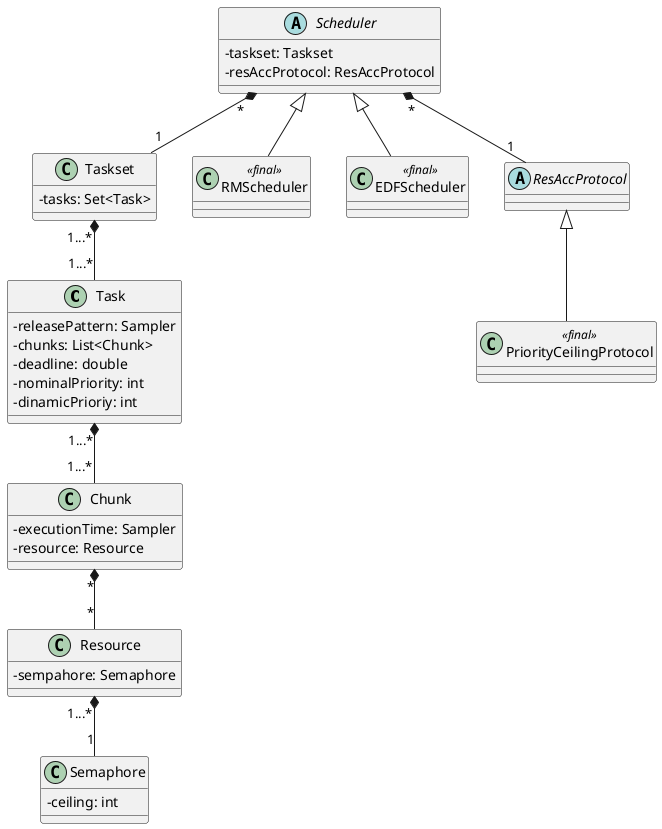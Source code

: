 @startuml Analisi
skinparam classAttributeIconSize 0

' classi
class Task {
    - releasePattern: Sampler
    - chunks: List<Chunk>
    - deadline: double
    - nominalPriority: int
    - dinamicPrioriy: int
}

class Chunk {
    - executionTime: Sampler
    - resource: Resource
}

class Taskset {
    - tasks: Set<Task>
}

class Resource {
    - sempahore: Semaphore
}

abstract class Scheduler {
    - taskset: Taskset
    - resAccProtocol: ResAccProtocol
}

class RMScheduler <<final>> {
}

class EDFScheduler <<final>> {
}

abstract class ResAccProtocol {
}

class PriorityCeilingProtocol <<final>> {
}

class Semaphore{
    - ceiling: int
}

' relazioni
Task "1...*" *-- "1...*" Chunk
Taskset "1...*" *-- "1...*" Task
Chunk "*" *-- "*" Resource
Scheduler <|-- RMScheduler
Scheduler <|-- EDFScheduler
Scheduler "*" *-- "1" Taskset
ResAccProtocol <|-- PriorityCeilingProtocol
Scheduler "*" *-- "1" ResAccProtocol
Resource "1...*" *-- "1" Semaphore

@enduml